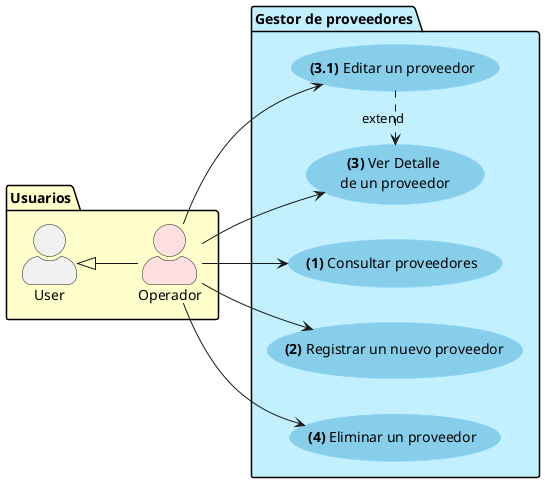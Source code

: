 @startuml proveedores
left to right direction
skinparam actorStyle awesome
skinparam usecase {
  BackgroundColor SkyBlue
  BorderColor LightSkyBlue
}
package Usuarios #BUSINESS{
  actor Operador #IMPLEMENTATION
  User <|-- Operador
}

package "Gestor de proveedores" #APPLICATION {
  usecase "<b>(1)</b> Consultar proveedores" as consultarProveedores
  usecase "<b>(2)</b> Registrar un nuevo proveedor" as registrarProveedor
  usecase "<b>(3)</b> Ver Detalle \nde un proveedor" as verProveedor
  usecase "<b>(3.1)</b> Editar un proveedor" as editarProveedor
  usecase "<b>(4)</b> Eliminar un proveedor" as eliminarProveedor
}

editarProveedor .> verProveedor: extend

Operador --> consultarProveedores
Operador --> registrarProveedor
Operador --> verProveedor
Operador --> editarProveedor
Operador --> eliminarProveedor

@enduml